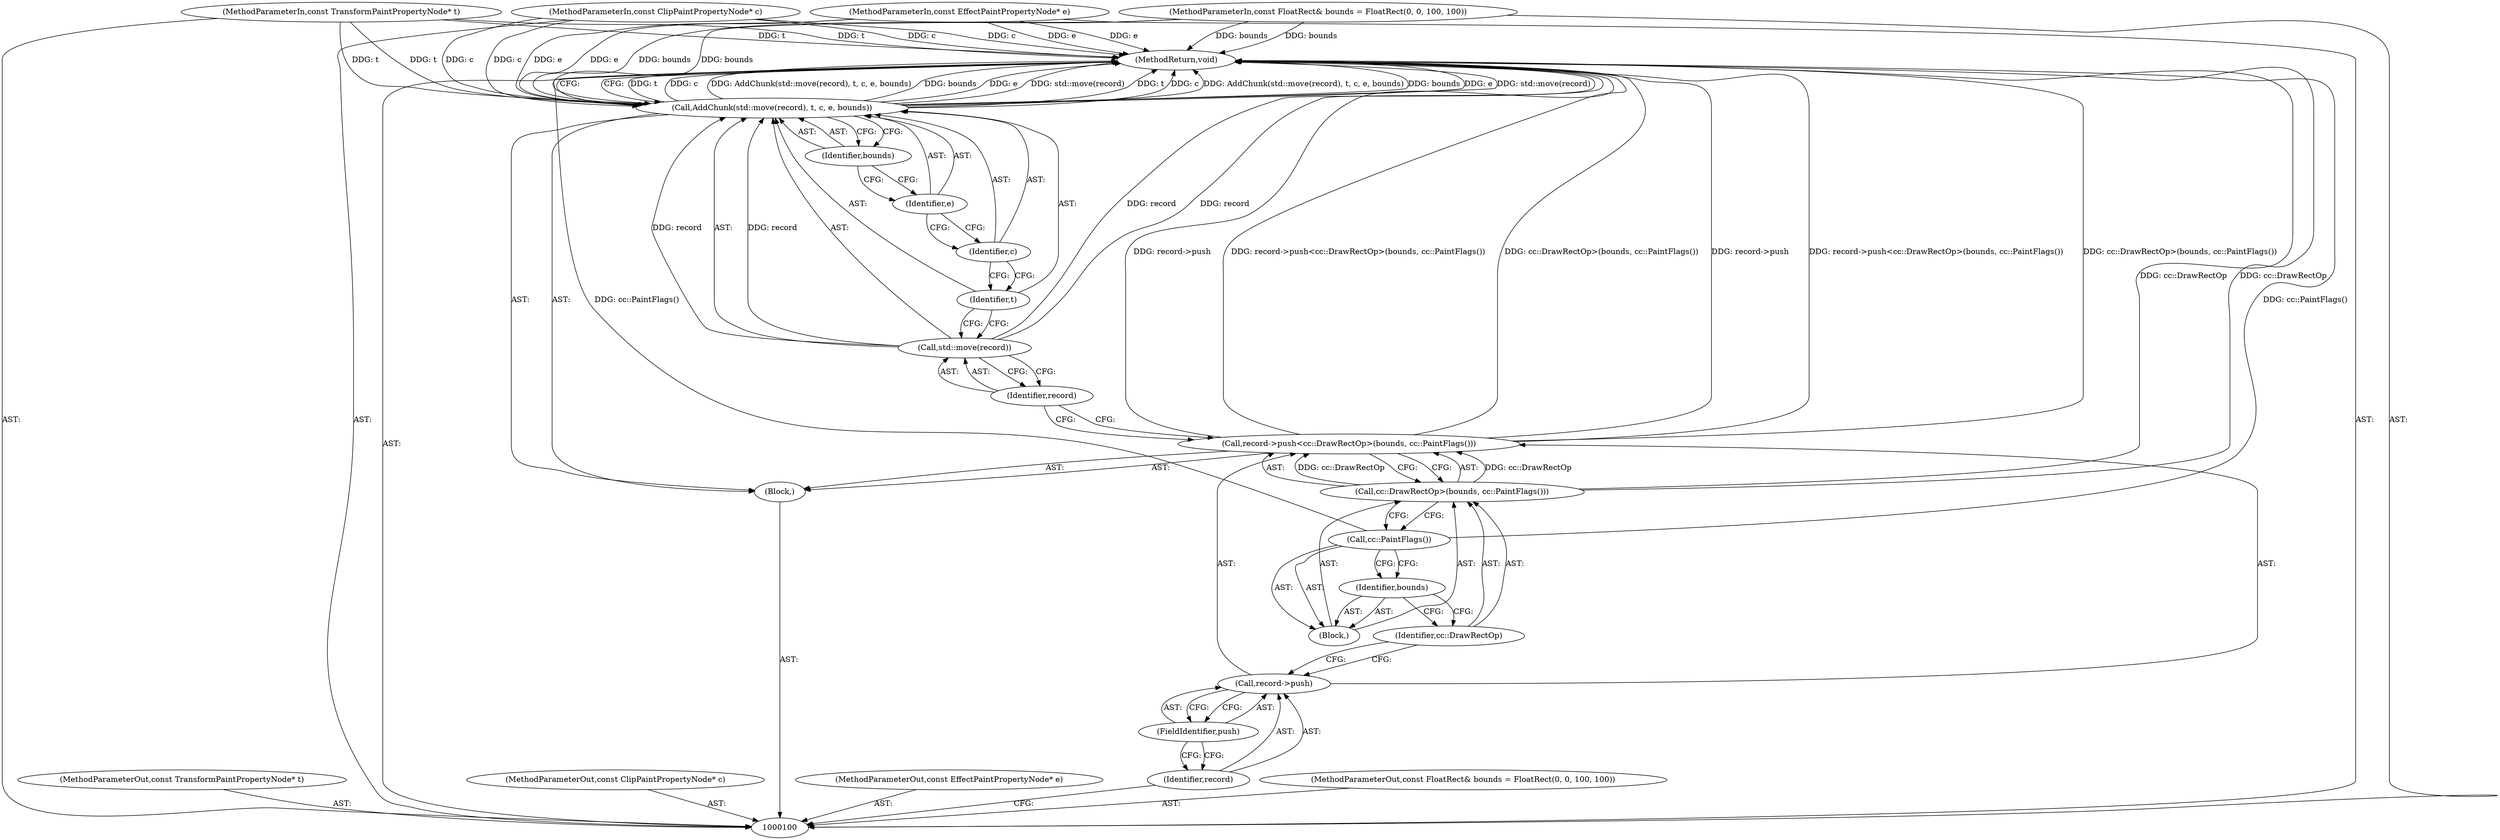 digraph "1_Chrome_f911e11e7f6b5c0d6f5ee694a9871de6619889f7_34" {
"1000101" [label="(MethodParameterIn,const TransformPaintPropertyNode* t)"];
"1000152" [label="(MethodParameterOut,const TransformPaintPropertyNode* t)"];
"1000122" [label="(MethodReturn,void)"];
"1000102" [label="(MethodParameterIn,const ClipPaintPropertyNode* c)"];
"1000153" [label="(MethodParameterOut,const ClipPaintPropertyNode* c)"];
"1000103" [label="(MethodParameterIn,const EffectPaintPropertyNode* e)"];
"1000154" [label="(MethodParameterOut,const EffectPaintPropertyNode* e)"];
"1000104" [label="(MethodParameterIn,const FloatRect& bounds = FloatRect(0, 0, 100, 100))"];
"1000155" [label="(MethodParameterOut,const FloatRect& bounds = FloatRect(0, 0, 100, 100))"];
"1000105" [label="(Block,)"];
"1000109" [label="(FieldIdentifier,push)"];
"1000110" [label="(Call,cc::DrawRectOp>(bounds, cc::PaintFlags()))"];
"1000111" [label="(Identifier,cc::DrawRectOp)"];
"1000112" [label="(Block,)"];
"1000113" [label="(Identifier,bounds)"];
"1000114" [label="(Call,cc::PaintFlags())"];
"1000106" [label="(Call,record->push<cc::DrawRectOp>(bounds, cc::PaintFlags()))"];
"1000107" [label="(Call,record->push)"];
"1000108" [label="(Identifier,record)"];
"1000116" [label="(Call,std::move(record))"];
"1000117" [label="(Identifier,record)"];
"1000118" [label="(Identifier,t)"];
"1000119" [label="(Identifier,c)"];
"1000120" [label="(Identifier,e)"];
"1000115" [label="(Call,AddChunk(std::move(record), t, c, e, bounds))"];
"1000121" [label="(Identifier,bounds)"];
"1000101" -> "1000100"  [label="AST: "];
"1000101" -> "1000122"  [label="DDG: t"];
"1000101" -> "1000115"  [label="DDG: t"];
"1000152" -> "1000100"  [label="AST: "];
"1000122" -> "1000100"  [label="AST: "];
"1000122" -> "1000115"  [label="CFG: "];
"1000116" -> "1000122"  [label="DDG: record"];
"1000106" -> "1000122"  [label="DDG: record->push"];
"1000106" -> "1000122"  [label="DDG: record->push<cc::DrawRectOp>(bounds, cc::PaintFlags())"];
"1000106" -> "1000122"  [label="DDG: cc::DrawRectOp>(bounds, cc::PaintFlags())"];
"1000104" -> "1000122"  [label="DDG: bounds"];
"1000114" -> "1000122"  [label="DDG: cc::PaintFlags()"];
"1000103" -> "1000122"  [label="DDG: e"];
"1000115" -> "1000122"  [label="DDG: t"];
"1000115" -> "1000122"  [label="DDG: c"];
"1000115" -> "1000122"  [label="DDG: AddChunk(std::move(record), t, c, e, bounds)"];
"1000115" -> "1000122"  [label="DDG: bounds"];
"1000115" -> "1000122"  [label="DDG: e"];
"1000115" -> "1000122"  [label="DDG: std::move(record)"];
"1000102" -> "1000122"  [label="DDG: c"];
"1000101" -> "1000122"  [label="DDG: t"];
"1000110" -> "1000122"  [label="DDG: cc::DrawRectOp"];
"1000102" -> "1000100"  [label="AST: "];
"1000102" -> "1000122"  [label="DDG: c"];
"1000102" -> "1000115"  [label="DDG: c"];
"1000153" -> "1000100"  [label="AST: "];
"1000103" -> "1000100"  [label="AST: "];
"1000103" -> "1000122"  [label="DDG: e"];
"1000103" -> "1000115"  [label="DDG: e"];
"1000154" -> "1000100"  [label="AST: "];
"1000104" -> "1000100"  [label="AST: "];
"1000104" -> "1000122"  [label="DDG: bounds"];
"1000104" -> "1000115"  [label="DDG: bounds"];
"1000155" -> "1000100"  [label="AST: "];
"1000105" -> "1000100"  [label="AST: "];
"1000106" -> "1000105"  [label="AST: "];
"1000115" -> "1000105"  [label="AST: "];
"1000109" -> "1000107"  [label="AST: "];
"1000109" -> "1000108"  [label="CFG: "];
"1000107" -> "1000109"  [label="CFG: "];
"1000110" -> "1000106"  [label="AST: "];
"1000110" -> "1000114"  [label="CFG: "];
"1000111" -> "1000110"  [label="AST: "];
"1000112" -> "1000110"  [label="AST: "];
"1000106" -> "1000110"  [label="CFG: "];
"1000110" -> "1000122"  [label="DDG: cc::DrawRectOp"];
"1000110" -> "1000106"  [label="DDG: cc::DrawRectOp"];
"1000111" -> "1000110"  [label="AST: "];
"1000111" -> "1000107"  [label="CFG: "];
"1000113" -> "1000111"  [label="CFG: "];
"1000112" -> "1000110"  [label="AST: "];
"1000113" -> "1000112"  [label="AST: "];
"1000114" -> "1000112"  [label="AST: "];
"1000113" -> "1000112"  [label="AST: "];
"1000113" -> "1000111"  [label="CFG: "];
"1000114" -> "1000113"  [label="CFG: "];
"1000114" -> "1000112"  [label="AST: "];
"1000114" -> "1000113"  [label="CFG: "];
"1000110" -> "1000114"  [label="CFG: "];
"1000114" -> "1000122"  [label="DDG: cc::PaintFlags()"];
"1000106" -> "1000105"  [label="AST: "];
"1000106" -> "1000110"  [label="CFG: "];
"1000107" -> "1000106"  [label="AST: "];
"1000110" -> "1000106"  [label="AST: "];
"1000117" -> "1000106"  [label="CFG: "];
"1000106" -> "1000122"  [label="DDG: record->push"];
"1000106" -> "1000122"  [label="DDG: record->push<cc::DrawRectOp>(bounds, cc::PaintFlags())"];
"1000106" -> "1000122"  [label="DDG: cc::DrawRectOp>(bounds, cc::PaintFlags())"];
"1000110" -> "1000106"  [label="DDG: cc::DrawRectOp"];
"1000107" -> "1000106"  [label="AST: "];
"1000107" -> "1000109"  [label="CFG: "];
"1000108" -> "1000107"  [label="AST: "];
"1000109" -> "1000107"  [label="AST: "];
"1000111" -> "1000107"  [label="CFG: "];
"1000108" -> "1000107"  [label="AST: "];
"1000108" -> "1000100"  [label="CFG: "];
"1000109" -> "1000108"  [label="CFG: "];
"1000116" -> "1000115"  [label="AST: "];
"1000116" -> "1000117"  [label="CFG: "];
"1000117" -> "1000116"  [label="AST: "];
"1000118" -> "1000116"  [label="CFG: "];
"1000116" -> "1000122"  [label="DDG: record"];
"1000116" -> "1000115"  [label="DDG: record"];
"1000117" -> "1000116"  [label="AST: "];
"1000117" -> "1000106"  [label="CFG: "];
"1000116" -> "1000117"  [label="CFG: "];
"1000118" -> "1000115"  [label="AST: "];
"1000118" -> "1000116"  [label="CFG: "];
"1000119" -> "1000118"  [label="CFG: "];
"1000119" -> "1000115"  [label="AST: "];
"1000119" -> "1000118"  [label="CFG: "];
"1000120" -> "1000119"  [label="CFG: "];
"1000120" -> "1000115"  [label="AST: "];
"1000120" -> "1000119"  [label="CFG: "];
"1000121" -> "1000120"  [label="CFG: "];
"1000115" -> "1000105"  [label="AST: "];
"1000115" -> "1000121"  [label="CFG: "];
"1000116" -> "1000115"  [label="AST: "];
"1000118" -> "1000115"  [label="AST: "];
"1000119" -> "1000115"  [label="AST: "];
"1000120" -> "1000115"  [label="AST: "];
"1000121" -> "1000115"  [label="AST: "];
"1000122" -> "1000115"  [label="CFG: "];
"1000115" -> "1000122"  [label="DDG: t"];
"1000115" -> "1000122"  [label="DDG: c"];
"1000115" -> "1000122"  [label="DDG: AddChunk(std::move(record), t, c, e, bounds)"];
"1000115" -> "1000122"  [label="DDG: bounds"];
"1000115" -> "1000122"  [label="DDG: e"];
"1000115" -> "1000122"  [label="DDG: std::move(record)"];
"1000116" -> "1000115"  [label="DDG: record"];
"1000102" -> "1000115"  [label="DDG: c"];
"1000101" -> "1000115"  [label="DDG: t"];
"1000103" -> "1000115"  [label="DDG: e"];
"1000104" -> "1000115"  [label="DDG: bounds"];
"1000121" -> "1000115"  [label="AST: "];
"1000121" -> "1000120"  [label="CFG: "];
"1000115" -> "1000121"  [label="CFG: "];
}
